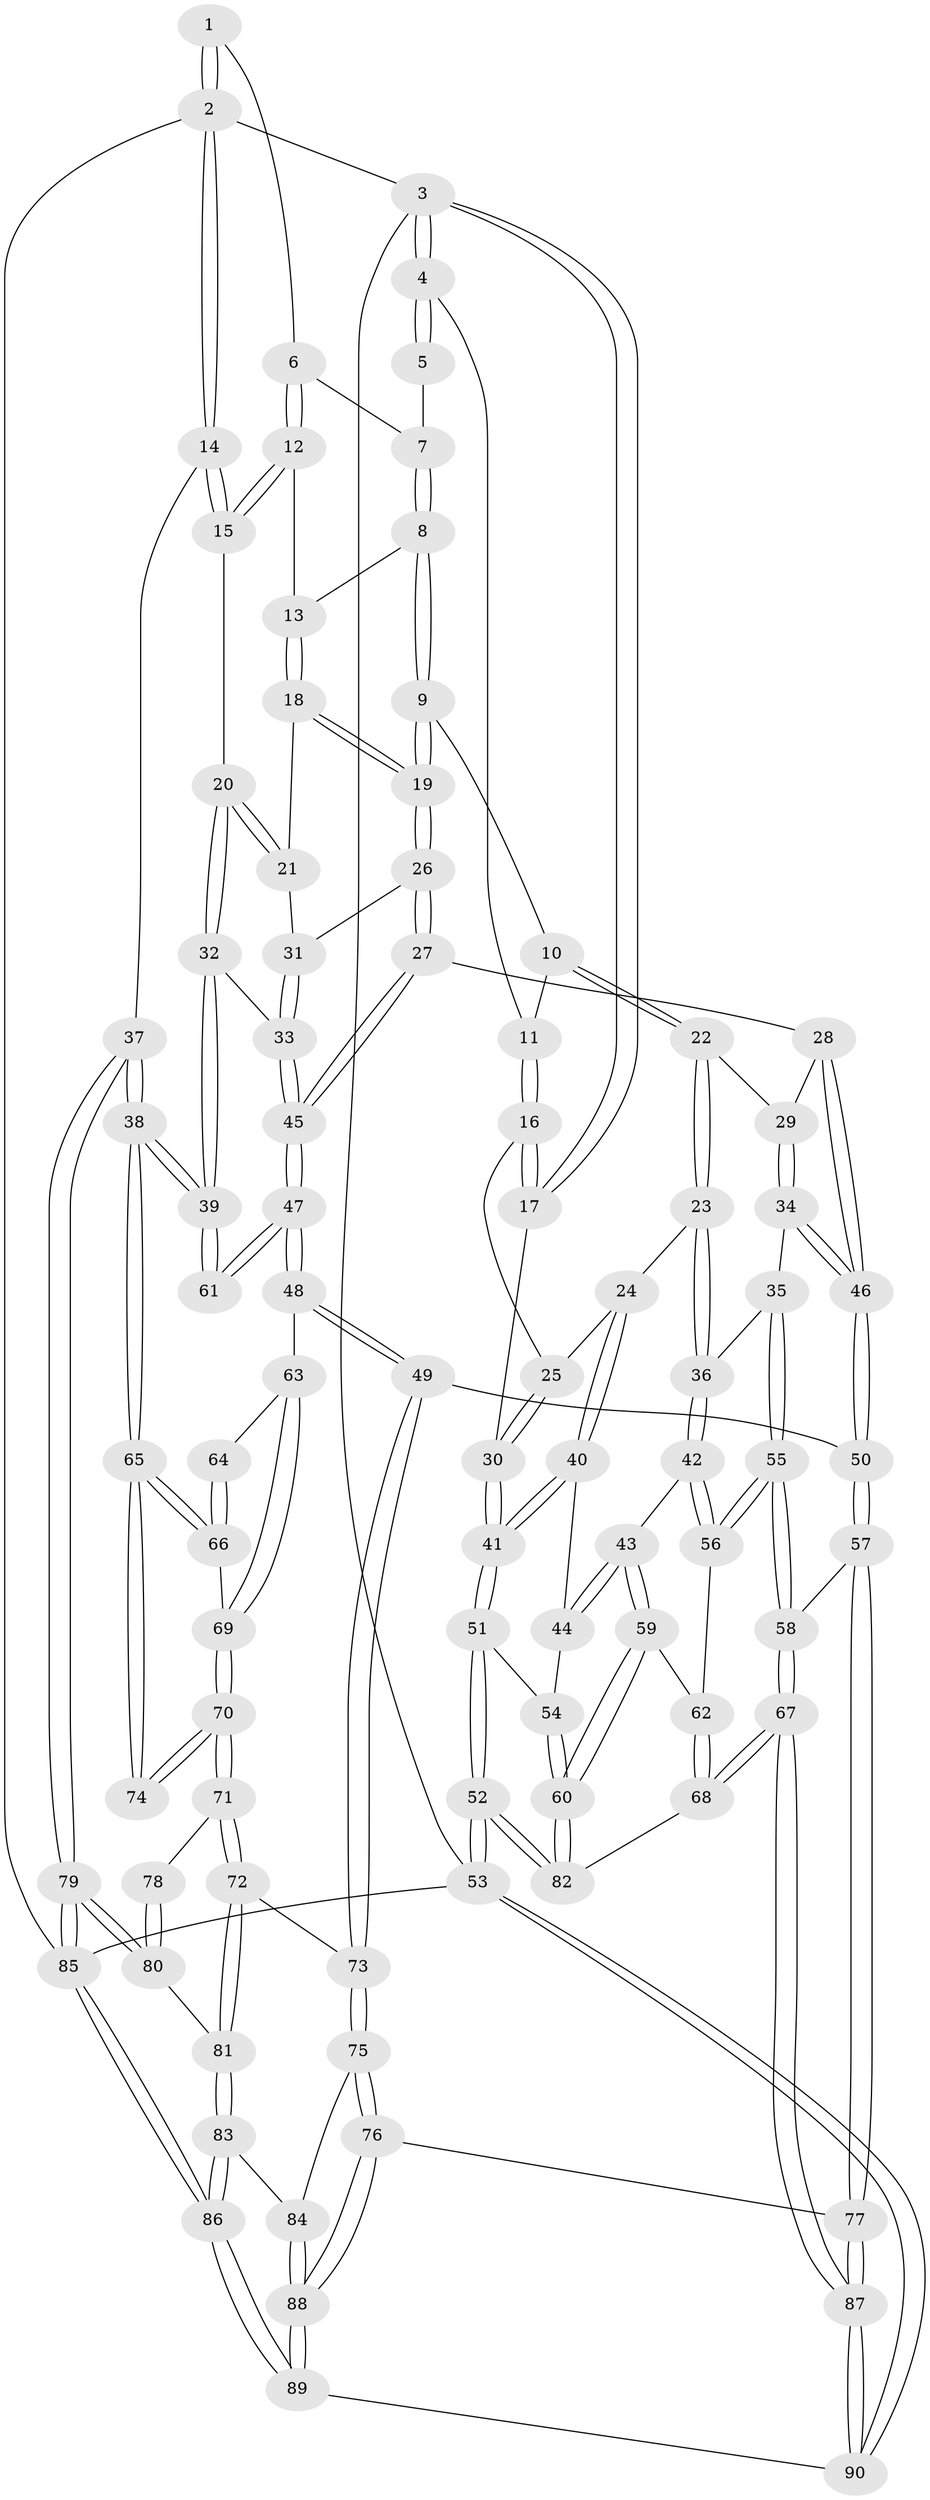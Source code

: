 // coarse degree distribution, {3: 0.12962962962962962, 5: 0.5185185185185185, 4: 0.2037037037037037, 6: 0.1111111111111111, 9: 0.018518518518518517, 8: 0.018518518518518517}
// Generated by graph-tools (version 1.1) at 2025/06/03/04/25 22:06:06]
// undirected, 90 vertices, 222 edges
graph export_dot {
graph [start="1"]
  node [color=gray90,style=filled];
  1 [pos="+1+0"];
  2 [pos="+1+0"];
  3 [pos="+0+0"];
  4 [pos="+0.3545173469914775+0"];
  5 [pos="+0.5732743914579823+0"];
  6 [pos="+0.8522386589138141+0.15063223189047562"];
  7 [pos="+0.6965720936251624+0.04952937149346115"];
  8 [pos="+0.6494750687581083+0.22548226563789764"];
  9 [pos="+0.6025083395903803+0.2576831171783784"];
  10 [pos="+0.4419163963384777+0.17935250427505461"];
  11 [pos="+0.3558741941862211+0"];
  12 [pos="+0.8535144847444457+0.15497004469783554"];
  13 [pos="+0.7746969438391804+0.22775929250499724"];
  14 [pos="+1+0.3060326538681516"];
  15 [pos="+1+0.3098416547548777"];
  16 [pos="+0.18650328584209647+0.24532010911581786"];
  17 [pos="+0+0.2944795271506205"];
  18 [pos="+0.7537099919365796+0.3392628095643942"];
  19 [pos="+0.655916077981005+0.40932666890009817"];
  20 [pos="+0.9965270582383602+0.34419122950088554"];
  21 [pos="+0.9329015541279472+0.3766645709880754"];
  22 [pos="+0.4049645652916189+0.38027628685779474"];
  23 [pos="+0.26957909405026853+0.42040302245812444"];
  24 [pos="+0.23966816443251165+0.4087359046229893"];
  25 [pos="+0.22942789490354104+0.3918742354624585"];
  26 [pos="+0.6504609743734785+0.4311116152537953"];
  27 [pos="+0.6501309103770542+0.4319074247558485"];
  28 [pos="+0.5722609788515635+0.47798017391956477"];
  29 [pos="+0.427865932619941+0.40287492811538045"];
  30 [pos="+0+0.3462694659563055"];
  31 [pos="+0.8945636927728965+0.42281288642260684"];
  32 [pos="+0.950071079987417+0.581245920346118"];
  33 [pos="+0.8186720853670567+0.5736554686079206"];
  34 [pos="+0.384585117683298+0.577077403750486"];
  35 [pos="+0.3688641851885163+0.5864303470517835"];
  36 [pos="+0.2880905654128383+0.5367742236503712"];
  37 [pos="+1+0.7110232960395704"];
  38 [pos="+1+0.7073172087147434"];
  39 [pos="+1+0.6535976582335365"];
  40 [pos="+0.096992007848957+0.5204817195803225"];
  41 [pos="+0+0.3885251948600429"];
  42 [pos="+0.21094697529939682+0.6202377810232329"];
  43 [pos="+0.18935064888872513+0.6190503495248543"];
  44 [pos="+0.11075821629548013+0.5599447316604429"];
  45 [pos="+0.808547995635463+0.5799855975033289"];
  46 [pos="+0.5502831404262492+0.5771522169303004"];
  47 [pos="+0.7949242376114021+0.6311562600550354"];
  48 [pos="+0.7915254461368021+0.6377405721314985"];
  49 [pos="+0.7211823711506306+0.7030125548980181"];
  50 [pos="+0.5685230724839648+0.6694807712101419"];
  51 [pos="+0+0.6712705366454363"];
  52 [pos="+0+0.9753103421804594"];
  53 [pos="+0+1"];
  54 [pos="+0.07680590472873668+0.6124656767680925"];
  55 [pos="+0.3606372005725777+0.6921295307828814"];
  56 [pos="+0.2513204524427906+0.665560772754768"];
  57 [pos="+0.5079991682565568+0.739402525737749"];
  58 [pos="+0.41788218769825275+0.7845048168235058"];
  59 [pos="+0.10964767673866352+0.7676803276933968"];
  60 [pos="+0.04854769330326737+0.8294241918147621"];
  61 [pos="+0.9255360385190774+0.6757771039831479"];
  62 [pos="+0.23088763220045277+0.7269626987555318"];
  63 [pos="+0.8700003189736355+0.7242967930847444"];
  64 [pos="+0.9161405703474272+0.7112830461015659"];
  65 [pos="+0.9973225215453226+0.7583226697158869"];
  66 [pos="+0.9544066184553425+0.7418979252229498"];
  67 [pos="+0.36367970409892+0.8981265744543441"];
  68 [pos="+0.3354332039854376+0.8890474470213326"];
  69 [pos="+0.8764004305472726+0.7406641827665852"];
  70 [pos="+0.8770945368227632+0.7607563738960677"];
  71 [pos="+0.8684751431558536+0.8107097124661506"];
  72 [pos="+0.8604237775780234+0.8204723587193301"];
  73 [pos="+0.7388899046772351+0.7987586313222418"];
  74 [pos="+0.9877014701377951+0.764003404796899"];
  75 [pos="+0.707990364369476+0.8749499863740773"];
  76 [pos="+0.6973090645372205+0.8829042066090671"];
  77 [pos="+0.6569460604523136+0.9024031737631916"];
  78 [pos="+0.9504202124148361+0.791391700758758"];
  79 [pos="+1+1"];
  80 [pos="+0.9372149724268256+0.8664991182293726"];
  81 [pos="+0.8792674111647522+0.8649078569627008"];
  82 [pos="+0.035637580431196664+0.8505140113176333"];
  83 [pos="+0.8588902209978625+0.9334820452589688"];
  84 [pos="+0.796009929290193+0.9265816159158885"];
  85 [pos="+1+1"];
  86 [pos="+1+1"];
  87 [pos="+0.4525744962034807+1"];
  88 [pos="+0.7697319325341372+1"];
  89 [pos="+0.7909595563490025+1"];
  90 [pos="+0.45147125709049674+1"];
  1 -- 2;
  1 -- 2;
  1 -- 6;
  2 -- 3;
  2 -- 14;
  2 -- 14;
  2 -- 85;
  3 -- 4;
  3 -- 4;
  3 -- 17;
  3 -- 17;
  3 -- 53;
  4 -- 5;
  4 -- 5;
  4 -- 11;
  5 -- 7;
  6 -- 7;
  6 -- 12;
  6 -- 12;
  7 -- 8;
  7 -- 8;
  8 -- 9;
  8 -- 9;
  8 -- 13;
  9 -- 10;
  9 -- 19;
  9 -- 19;
  10 -- 11;
  10 -- 22;
  10 -- 22;
  11 -- 16;
  11 -- 16;
  12 -- 13;
  12 -- 15;
  12 -- 15;
  13 -- 18;
  13 -- 18;
  14 -- 15;
  14 -- 15;
  14 -- 37;
  15 -- 20;
  16 -- 17;
  16 -- 17;
  16 -- 25;
  17 -- 30;
  18 -- 19;
  18 -- 19;
  18 -- 21;
  19 -- 26;
  19 -- 26;
  20 -- 21;
  20 -- 21;
  20 -- 32;
  20 -- 32;
  21 -- 31;
  22 -- 23;
  22 -- 23;
  22 -- 29;
  23 -- 24;
  23 -- 36;
  23 -- 36;
  24 -- 25;
  24 -- 40;
  24 -- 40;
  25 -- 30;
  25 -- 30;
  26 -- 27;
  26 -- 27;
  26 -- 31;
  27 -- 28;
  27 -- 45;
  27 -- 45;
  28 -- 29;
  28 -- 46;
  28 -- 46;
  29 -- 34;
  29 -- 34;
  30 -- 41;
  30 -- 41;
  31 -- 33;
  31 -- 33;
  32 -- 33;
  32 -- 39;
  32 -- 39;
  33 -- 45;
  33 -- 45;
  34 -- 35;
  34 -- 46;
  34 -- 46;
  35 -- 36;
  35 -- 55;
  35 -- 55;
  36 -- 42;
  36 -- 42;
  37 -- 38;
  37 -- 38;
  37 -- 79;
  37 -- 79;
  38 -- 39;
  38 -- 39;
  38 -- 65;
  38 -- 65;
  39 -- 61;
  39 -- 61;
  40 -- 41;
  40 -- 41;
  40 -- 44;
  41 -- 51;
  41 -- 51;
  42 -- 43;
  42 -- 56;
  42 -- 56;
  43 -- 44;
  43 -- 44;
  43 -- 59;
  43 -- 59;
  44 -- 54;
  45 -- 47;
  45 -- 47;
  46 -- 50;
  46 -- 50;
  47 -- 48;
  47 -- 48;
  47 -- 61;
  47 -- 61;
  48 -- 49;
  48 -- 49;
  48 -- 63;
  49 -- 50;
  49 -- 73;
  49 -- 73;
  50 -- 57;
  50 -- 57;
  51 -- 52;
  51 -- 52;
  51 -- 54;
  52 -- 53;
  52 -- 53;
  52 -- 82;
  52 -- 82;
  53 -- 90;
  53 -- 90;
  53 -- 85;
  54 -- 60;
  54 -- 60;
  55 -- 56;
  55 -- 56;
  55 -- 58;
  55 -- 58;
  56 -- 62;
  57 -- 58;
  57 -- 77;
  57 -- 77;
  58 -- 67;
  58 -- 67;
  59 -- 60;
  59 -- 60;
  59 -- 62;
  60 -- 82;
  60 -- 82;
  62 -- 68;
  62 -- 68;
  63 -- 64;
  63 -- 69;
  63 -- 69;
  64 -- 66;
  64 -- 66;
  65 -- 66;
  65 -- 66;
  65 -- 74;
  65 -- 74;
  66 -- 69;
  67 -- 68;
  67 -- 68;
  67 -- 87;
  67 -- 87;
  68 -- 82;
  69 -- 70;
  69 -- 70;
  70 -- 71;
  70 -- 71;
  70 -- 74;
  70 -- 74;
  71 -- 72;
  71 -- 72;
  71 -- 78;
  72 -- 73;
  72 -- 81;
  72 -- 81;
  73 -- 75;
  73 -- 75;
  75 -- 76;
  75 -- 76;
  75 -- 84;
  76 -- 77;
  76 -- 88;
  76 -- 88;
  77 -- 87;
  77 -- 87;
  78 -- 80;
  78 -- 80;
  79 -- 80;
  79 -- 80;
  79 -- 85;
  79 -- 85;
  80 -- 81;
  81 -- 83;
  81 -- 83;
  83 -- 84;
  83 -- 86;
  83 -- 86;
  84 -- 88;
  84 -- 88;
  85 -- 86;
  85 -- 86;
  86 -- 89;
  86 -- 89;
  87 -- 90;
  87 -- 90;
  88 -- 89;
  88 -- 89;
  89 -- 90;
}
